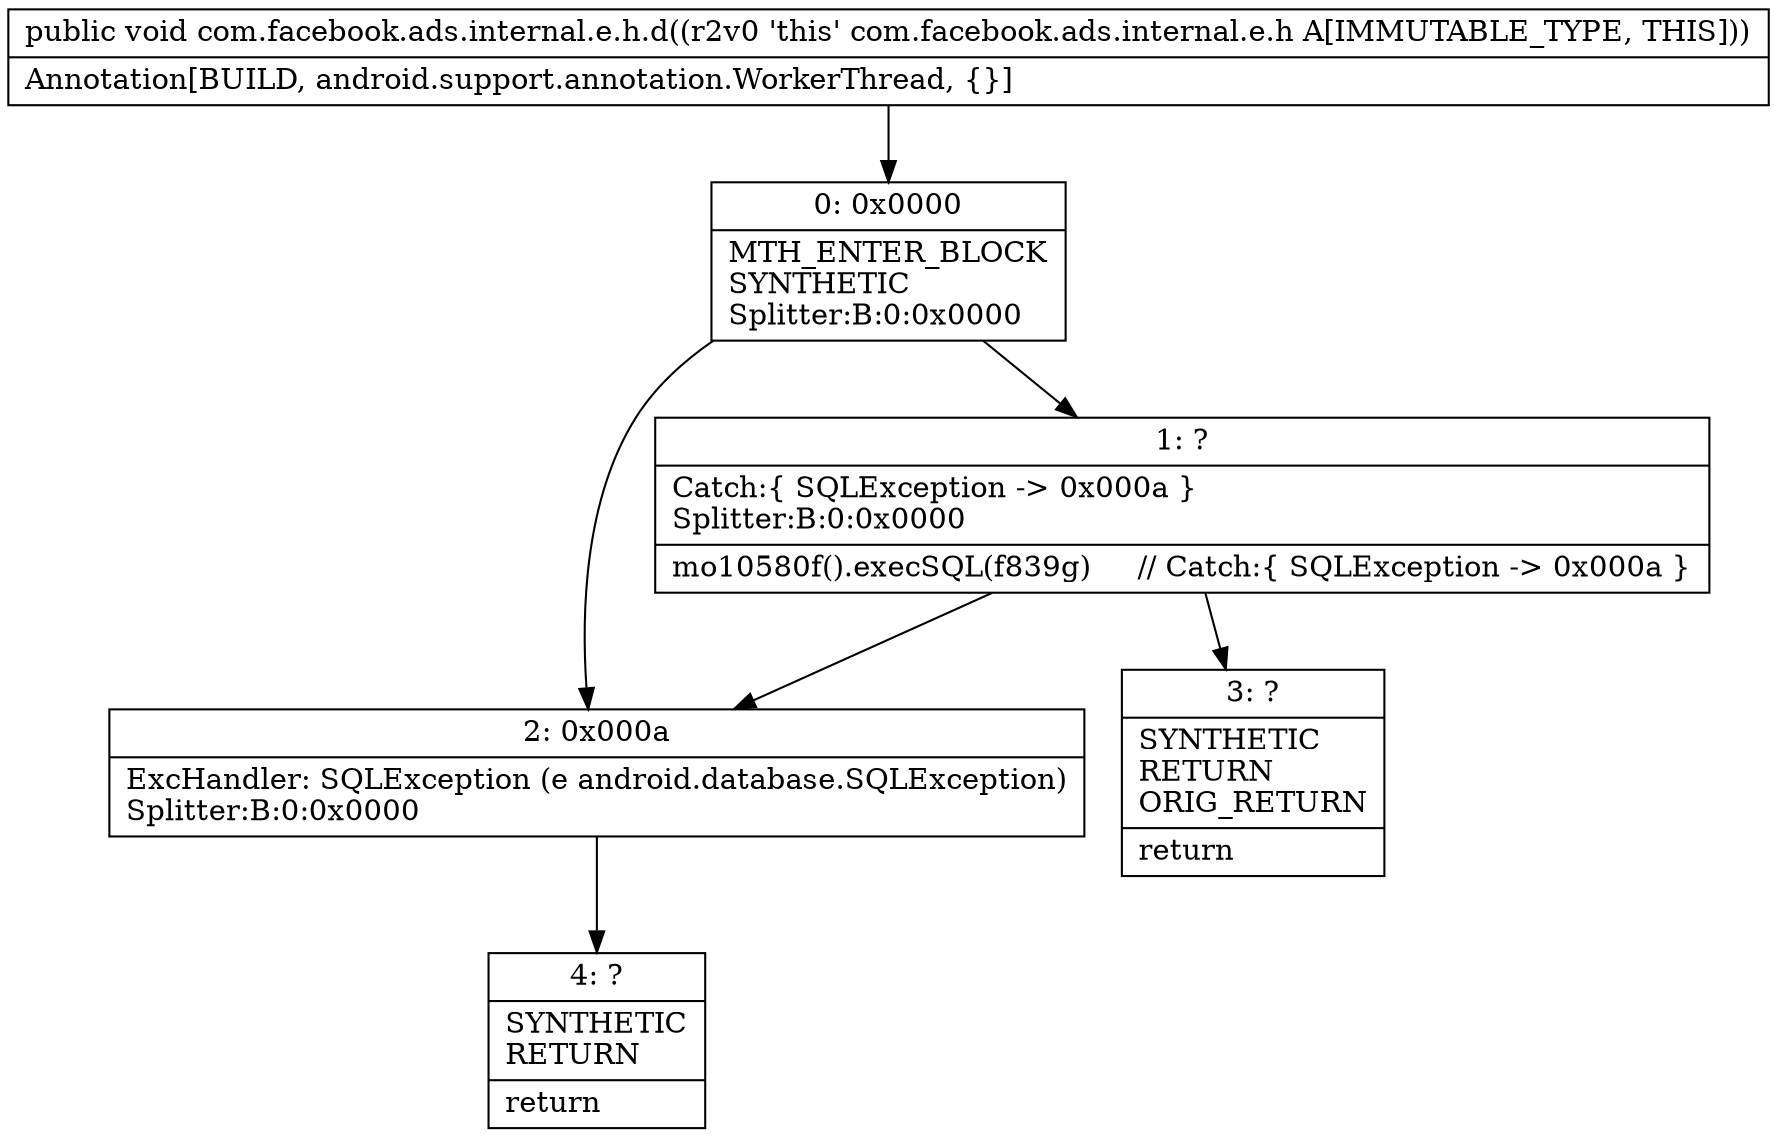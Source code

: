 digraph "CFG forcom.facebook.ads.internal.e.h.d()V" {
Node_0 [shape=record,label="{0\:\ 0x0000|MTH_ENTER_BLOCK\lSYNTHETIC\lSplitter:B:0:0x0000\l}"];
Node_1 [shape=record,label="{1\:\ ?|Catch:\{ SQLException \-\> 0x000a \}\lSplitter:B:0:0x0000\l|mo10580f().execSQL(f839g)     \/\/ Catch:\{ SQLException \-\> 0x000a \}\l}"];
Node_2 [shape=record,label="{2\:\ 0x000a|ExcHandler: SQLException (e android.database.SQLException)\lSplitter:B:0:0x0000\l}"];
Node_3 [shape=record,label="{3\:\ ?|SYNTHETIC\lRETURN\lORIG_RETURN\l|return\l}"];
Node_4 [shape=record,label="{4\:\ ?|SYNTHETIC\lRETURN\l|return\l}"];
MethodNode[shape=record,label="{public void com.facebook.ads.internal.e.h.d((r2v0 'this' com.facebook.ads.internal.e.h A[IMMUTABLE_TYPE, THIS]))  | Annotation[BUILD, android.support.annotation.WorkerThread, \{\}]\l}"];
MethodNode -> Node_0;
Node_0 -> Node_1;
Node_0 -> Node_2;
Node_1 -> Node_2;
Node_1 -> Node_3;
Node_2 -> Node_4;
}

